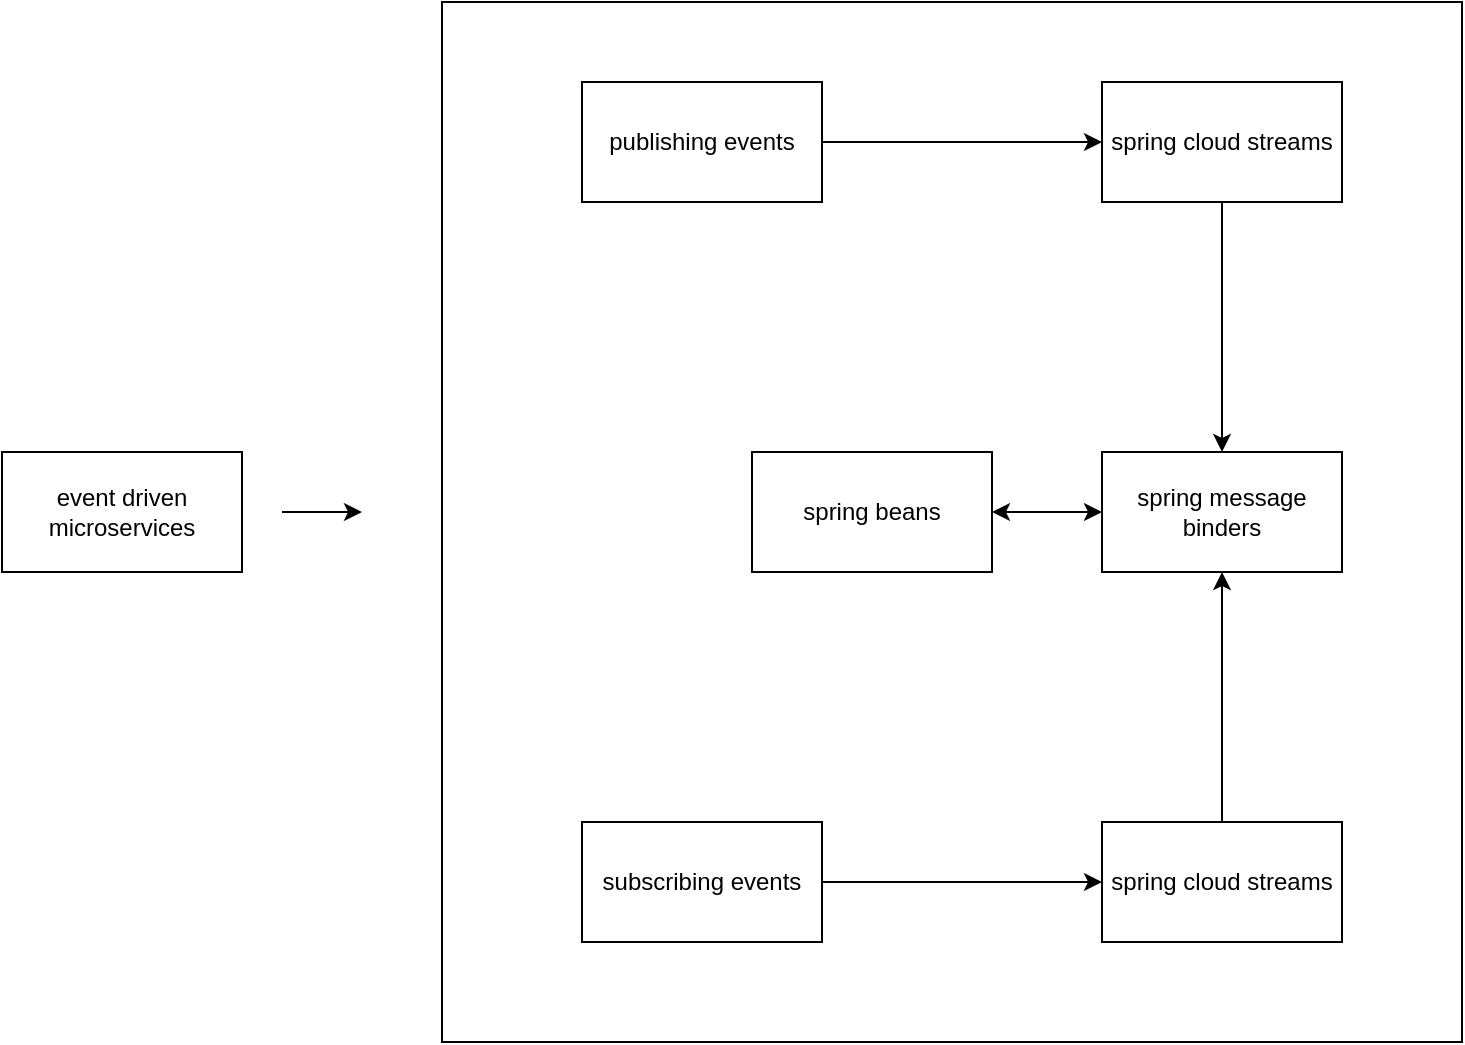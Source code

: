 <mxfile version="10.6.5" type="github"><diagram id="kXyE3C5vvb5_1cmqyvCN" name="Page-1"><mxGraphModel dx="918" dy="490" grid="1" gridSize="10" guides="1" tooltips="1" connect="1" arrows="1" fold="1" page="1" pageScale="1" pageWidth="850" pageHeight="1100" math="0" shadow="0"><root><mxCell id="0"/><mxCell id="1" parent="0"/><mxCell id="UbrRe7DnwQqBP_tak4qW-2" value="" style="verticalLabelPosition=bottom;verticalAlign=top;html=1;shape=mxgraph.basic.rect;fillColor=none;fillColor2=none;strokeColor=#000000;strokeWidth=1;size=20;indent=5;" vertex="1" parent="1"><mxGeometry x="270" y="70" width="510" height="520" as="geometry"/></mxCell><mxCell id="UbrRe7DnwQqBP_tak4qW-3" value="event driven microservices" style="rounded=0;whiteSpace=wrap;html=1;" vertex="1" parent="1"><mxGeometry x="50" y="295" width="120" height="60" as="geometry"/></mxCell><mxCell id="UbrRe7DnwQqBP_tak4qW-4" value="publishing events" style="rounded=0;whiteSpace=wrap;html=1;" vertex="1" parent="1"><mxGeometry x="340" y="110" width="120" height="60" as="geometry"/></mxCell><mxCell id="UbrRe7DnwQqBP_tak4qW-5" value="subscribing events" style="rounded=0;whiteSpace=wrap;html=1;" vertex="1" parent="1"><mxGeometry x="340" y="480" width="120" height="60" as="geometry"/></mxCell><mxCell id="UbrRe7DnwQqBP_tak4qW-6" value="spring cloud streams" style="rounded=0;whiteSpace=wrap;html=1;" vertex="1" parent="1"><mxGeometry x="600" y="110" width="120" height="60" as="geometry"/></mxCell><mxCell id="UbrRe7DnwQqBP_tak4qW-7" value="spring message binders" style="rounded=0;whiteSpace=wrap;html=1;" vertex="1" parent="1"><mxGeometry x="600" y="295" width="120" height="60" as="geometry"/></mxCell><mxCell id="UbrRe7DnwQqBP_tak4qW-8" value="spring cloud streams" style="rounded=0;whiteSpace=wrap;html=1;" vertex="1" parent="1"><mxGeometry x="600" y="480" width="120" height="60" as="geometry"/></mxCell><mxCell id="UbrRe7DnwQqBP_tak4qW-9" value="" style="endArrow=classic;html=1;entryX=0;entryY=0.5;entryDx=0;entryDy=0;" edge="1" parent="1" source="UbrRe7DnwQqBP_tak4qW-4" target="UbrRe7DnwQqBP_tak4qW-6"><mxGeometry width="50" height="50" relative="1" as="geometry"><mxPoint x="100" y="460" as="sourcePoint"/><mxPoint x="150" y="410" as="targetPoint"/></mxGeometry></mxCell><mxCell id="UbrRe7DnwQqBP_tak4qW-11" value="" style="endArrow=classic;html=1;entryX=0;entryY=0.5;entryDx=0;entryDy=0;" edge="1" parent="1"><mxGeometry width="50" height="50" relative="1" as="geometry"><mxPoint x="460" y="510" as="sourcePoint"/><mxPoint x="600" y="510" as="targetPoint"/></mxGeometry></mxCell><mxCell id="UbrRe7DnwQqBP_tak4qW-12" value="" style="endArrow=classic;html=1;" edge="1" parent="1"><mxGeometry width="50" height="50" relative="1" as="geometry"><mxPoint x="190" y="325" as="sourcePoint"/><mxPoint x="230" y="325" as="targetPoint"/></mxGeometry></mxCell><mxCell id="UbrRe7DnwQqBP_tak4qW-13" value="" style="endArrow=classic;html=1;entryX=0.5;entryY=0;entryDx=0;entryDy=0;" edge="1" parent="1" source="UbrRe7DnwQqBP_tak4qW-6" target="UbrRe7DnwQqBP_tak4qW-7"><mxGeometry width="50" height="50" relative="1" as="geometry"><mxPoint x="60" y="510" as="sourcePoint"/><mxPoint x="110" y="460" as="targetPoint"/></mxGeometry></mxCell><mxCell id="UbrRe7DnwQqBP_tak4qW-14" value="spring beans" style="rounded=0;whiteSpace=wrap;html=1;" vertex="1" parent="1"><mxGeometry x="425" y="295" width="120" height="60" as="geometry"/></mxCell><mxCell id="UbrRe7DnwQqBP_tak4qW-17" value="" style="endArrow=classic;html=1;entryX=0.5;entryY=1;entryDx=0;entryDy=0;exitX=0.5;exitY=0;exitDx=0;exitDy=0;" edge="1" parent="1" source="UbrRe7DnwQqBP_tak4qW-8" target="UbrRe7DnwQqBP_tak4qW-7"><mxGeometry width="50" height="50" relative="1" as="geometry"><mxPoint x="670" y="180" as="sourcePoint"/><mxPoint x="670" y="305" as="targetPoint"/></mxGeometry></mxCell><mxCell id="UbrRe7DnwQqBP_tak4qW-21" value="" style="endArrow=classic;startArrow=classic;html=1;entryX=0;entryY=0.5;entryDx=0;entryDy=0;exitX=1;exitY=0.5;exitDx=0;exitDy=0;" edge="1" parent="1" source="UbrRe7DnwQqBP_tak4qW-14" target="UbrRe7DnwQqBP_tak4qW-7"><mxGeometry width="50" height="50" relative="1" as="geometry"><mxPoint x="190" y="650" as="sourcePoint"/><mxPoint x="240" y="600" as="targetPoint"/></mxGeometry></mxCell></root></mxGraphModel></diagram></mxfile>